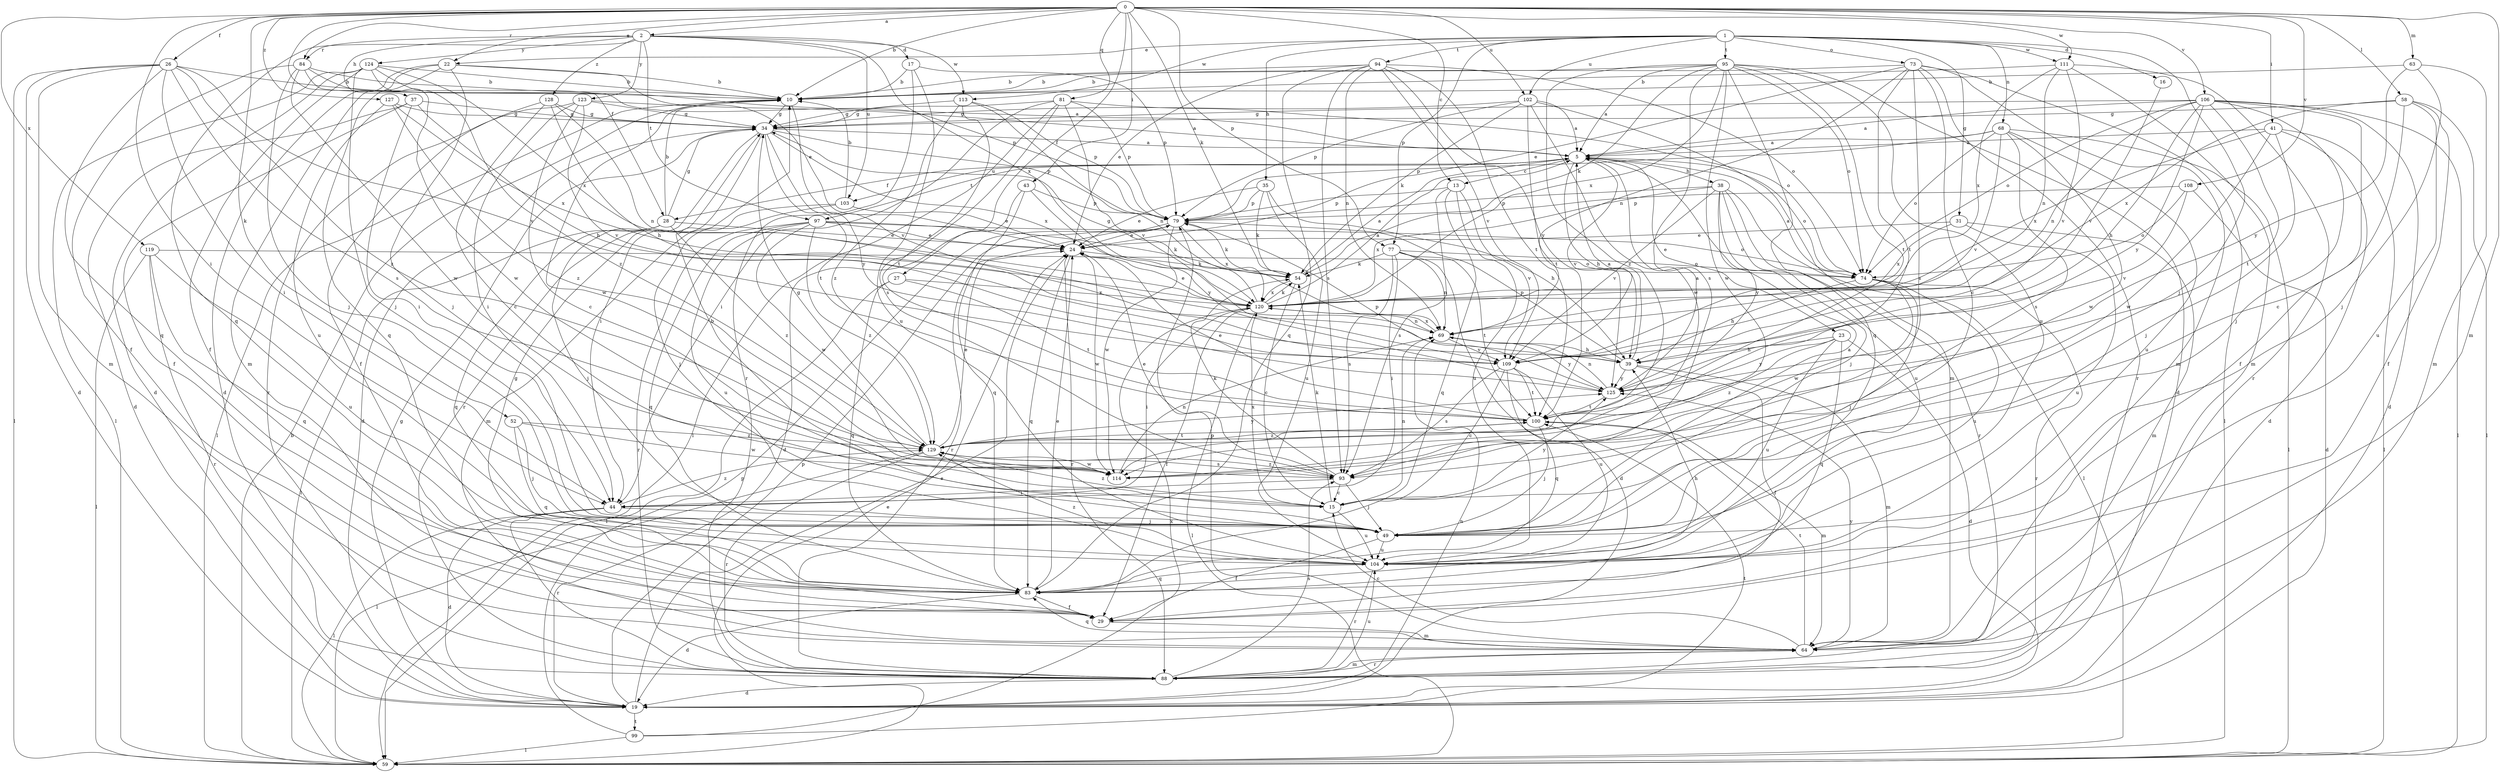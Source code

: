 strict digraph  {
0;
1;
2;
5;
10;
13;
15;
16;
17;
19;
22;
23;
24;
26;
27;
28;
29;
31;
34;
35;
37;
38;
39;
41;
43;
44;
49;
52;
54;
58;
59;
63;
64;
68;
69;
73;
74;
77;
79;
81;
83;
84;
88;
93;
94;
95;
97;
99;
100;
102;
103;
104;
106;
108;
109;
111;
113;
114;
119;
120;
123;
124;
125;
127;
128;
129;
0 -> 2  [label=a];
0 -> 10  [label=b];
0 -> 13  [label=c];
0 -> 22  [label=e];
0 -> 26  [label=f];
0 -> 27  [label=f];
0 -> 28  [label=f];
0 -> 41  [label=i];
0 -> 43  [label=i];
0 -> 44  [label=i];
0 -> 52  [label=k];
0 -> 54  [label=k];
0 -> 58  [label=l];
0 -> 63  [label=m];
0 -> 64  [label=m];
0 -> 77  [label=p];
0 -> 81  [label=q];
0 -> 84  [label=r];
0 -> 102  [label=u];
0 -> 106  [label=v];
0 -> 108  [label=v];
0 -> 111  [label=w];
0 -> 119  [label=x];
0 -> 127  [label=z];
1 -> 16  [label=d];
1 -> 22  [label=e];
1 -> 31  [label=g];
1 -> 35  [label=h];
1 -> 49  [label=j];
1 -> 68  [label=n];
1 -> 73  [label=o];
1 -> 77  [label=p];
1 -> 94  [label=t];
1 -> 95  [label=t];
1 -> 102  [label=u];
1 -> 111  [label=w];
1 -> 113  [label=w];
2 -> 17  [label=d];
2 -> 37  [label=h];
2 -> 83  [label=q];
2 -> 84  [label=r];
2 -> 97  [label=t];
2 -> 103  [label=u];
2 -> 113  [label=w];
2 -> 120  [label=x];
2 -> 123  [label=y];
2 -> 124  [label=y];
2 -> 128  [label=z];
5 -> 13  [label=c];
5 -> 23  [label=e];
5 -> 28  [label=f];
5 -> 38  [label=h];
5 -> 39  [label=h];
5 -> 74  [label=o];
5 -> 97  [label=t];
5 -> 103  [label=u];
5 -> 109  [label=v];
10 -> 34  [label=g];
10 -> 59  [label=l];
10 -> 109  [label=v];
10 -> 114  [label=w];
13 -> 79  [label=p];
13 -> 83  [label=q];
13 -> 93  [label=s];
13 -> 104  [label=u];
13 -> 109  [label=v];
15 -> 54  [label=k];
15 -> 69  [label=n];
15 -> 104  [label=u];
15 -> 120  [label=x];
15 -> 125  [label=y];
15 -> 129  [label=z];
16 -> 109  [label=v];
17 -> 10  [label=b];
17 -> 79  [label=p];
17 -> 88  [label=r];
17 -> 104  [label=u];
19 -> 24  [label=e];
19 -> 34  [label=g];
19 -> 69  [label=n];
19 -> 79  [label=p];
19 -> 99  [label=t];
22 -> 10  [label=b];
22 -> 19  [label=d];
22 -> 24  [label=e];
22 -> 49  [label=j];
22 -> 64  [label=m];
22 -> 83  [label=q];
23 -> 19  [label=d];
23 -> 39  [label=h];
23 -> 83  [label=q];
23 -> 104  [label=u];
23 -> 125  [label=y];
23 -> 129  [label=z];
24 -> 54  [label=k];
24 -> 83  [label=q];
24 -> 88  [label=r];
24 -> 114  [label=w];
26 -> 10  [label=b];
26 -> 19  [label=d];
26 -> 44  [label=i];
26 -> 59  [label=l];
26 -> 64  [label=m];
26 -> 83  [label=q];
26 -> 93  [label=s];
26 -> 109  [label=v];
26 -> 129  [label=z];
27 -> 59  [label=l];
27 -> 83  [label=q];
27 -> 100  [label=t];
27 -> 120  [label=x];
28 -> 10  [label=b];
28 -> 24  [label=e];
28 -> 34  [label=g];
28 -> 49  [label=j];
28 -> 59  [label=l];
28 -> 83  [label=q];
28 -> 129  [label=z];
29 -> 34  [label=g];
29 -> 64  [label=m];
31 -> 24  [label=e];
31 -> 64  [label=m];
31 -> 104  [label=u];
31 -> 120  [label=x];
34 -> 5  [label=a];
34 -> 19  [label=d];
34 -> 44  [label=i];
34 -> 79  [label=p];
34 -> 88  [label=r];
34 -> 100  [label=t];
34 -> 120  [label=x];
34 -> 125  [label=y];
35 -> 24  [label=e];
35 -> 39  [label=h];
35 -> 54  [label=k];
35 -> 79  [label=p];
35 -> 104  [label=u];
37 -> 19  [label=d];
37 -> 29  [label=f];
37 -> 34  [label=g];
37 -> 39  [label=h];
37 -> 44  [label=i];
38 -> 49  [label=j];
38 -> 59  [label=l];
38 -> 79  [label=p];
38 -> 88  [label=r];
38 -> 104  [label=u];
38 -> 109  [label=v];
38 -> 120  [label=x];
38 -> 125  [label=y];
39 -> 5  [label=a];
39 -> 29  [label=f];
39 -> 64  [label=m];
39 -> 79  [label=p];
39 -> 125  [label=y];
41 -> 5  [label=a];
41 -> 19  [label=d];
41 -> 49  [label=j];
41 -> 59  [label=l];
41 -> 114  [label=w];
41 -> 120  [label=x];
43 -> 19  [label=d];
43 -> 79  [label=p];
43 -> 83  [label=q];
43 -> 125  [label=y];
44 -> 19  [label=d];
44 -> 49  [label=j];
44 -> 59  [label=l];
44 -> 88  [label=r];
44 -> 129  [label=z];
49 -> 5  [label=a];
49 -> 10  [label=b];
49 -> 29  [label=f];
49 -> 104  [label=u];
52 -> 49  [label=j];
52 -> 83  [label=q];
52 -> 114  [label=w];
52 -> 129  [label=z];
54 -> 5  [label=a];
54 -> 15  [label=c];
54 -> 120  [label=x];
58 -> 15  [label=c];
58 -> 29  [label=f];
58 -> 34  [label=g];
58 -> 59  [label=l];
58 -> 104  [label=u];
58 -> 120  [label=x];
59 -> 10  [label=b];
59 -> 24  [label=e];
63 -> 10  [label=b];
63 -> 49  [label=j];
63 -> 64  [label=m];
63 -> 125  [label=y];
64 -> 15  [label=c];
64 -> 79  [label=p];
64 -> 83  [label=q];
64 -> 88  [label=r];
64 -> 100  [label=t];
64 -> 125  [label=y];
68 -> 5  [label=a];
68 -> 59  [label=l];
68 -> 74  [label=o];
68 -> 79  [label=p];
68 -> 93  [label=s];
68 -> 104  [label=u];
68 -> 109  [label=v];
68 -> 114  [label=w];
69 -> 39  [label=h];
69 -> 109  [label=v];
69 -> 120  [label=x];
69 -> 125  [label=y];
73 -> 10  [label=b];
73 -> 15  [label=c];
73 -> 24  [label=e];
73 -> 59  [label=l];
73 -> 64  [label=m];
73 -> 69  [label=n];
73 -> 88  [label=r];
73 -> 93  [label=s];
73 -> 100  [label=t];
74 -> 5  [label=a];
74 -> 39  [label=h];
74 -> 49  [label=j];
74 -> 88  [label=r];
74 -> 104  [label=u];
74 -> 114  [label=w];
77 -> 19  [label=d];
77 -> 44  [label=i];
77 -> 54  [label=k];
77 -> 69  [label=n];
77 -> 74  [label=o];
77 -> 93  [label=s];
77 -> 100  [label=t];
79 -> 24  [label=e];
79 -> 54  [label=k];
79 -> 88  [label=r];
79 -> 114  [label=w];
79 -> 120  [label=x];
81 -> 34  [label=g];
81 -> 44  [label=i];
81 -> 59  [label=l];
81 -> 74  [label=o];
81 -> 79  [label=p];
81 -> 93  [label=s];
81 -> 109  [label=v];
83 -> 19  [label=d];
83 -> 24  [label=e];
83 -> 29  [label=f];
83 -> 39  [label=h];
84 -> 5  [label=a];
84 -> 10  [label=b];
84 -> 29  [label=f];
84 -> 49  [label=j];
84 -> 79  [label=p];
84 -> 114  [label=w];
88 -> 19  [label=d];
88 -> 64  [label=m];
88 -> 93  [label=s];
88 -> 104  [label=u];
93 -> 15  [label=c];
93 -> 24  [label=e];
93 -> 44  [label=i];
93 -> 49  [label=j];
93 -> 54  [label=k];
93 -> 129  [label=z];
94 -> 10  [label=b];
94 -> 24  [label=e];
94 -> 69  [label=n];
94 -> 74  [label=o];
94 -> 83  [label=q];
94 -> 93  [label=s];
94 -> 100  [label=t];
94 -> 109  [label=v];
94 -> 125  [label=y];
95 -> 5  [label=a];
95 -> 10  [label=b];
95 -> 19  [label=d];
95 -> 54  [label=k];
95 -> 74  [label=o];
95 -> 83  [label=q];
95 -> 93  [label=s];
95 -> 100  [label=t];
95 -> 104  [label=u];
95 -> 114  [label=w];
95 -> 120  [label=x];
95 -> 129  [label=z];
97 -> 24  [label=e];
97 -> 54  [label=k];
97 -> 74  [label=o];
97 -> 83  [label=q];
97 -> 88  [label=r];
97 -> 104  [label=u];
97 -> 114  [label=w];
97 -> 129  [label=z];
99 -> 59  [label=l];
99 -> 79  [label=p];
99 -> 100  [label=t];
99 -> 120  [label=x];
100 -> 24  [label=e];
100 -> 49  [label=j];
100 -> 64  [label=m];
100 -> 129  [label=z];
102 -> 5  [label=a];
102 -> 34  [label=g];
102 -> 54  [label=k];
102 -> 64  [label=m];
102 -> 79  [label=p];
102 -> 100  [label=t];
102 -> 114  [label=w];
103 -> 10  [label=b];
103 -> 24  [label=e];
103 -> 49  [label=j];
103 -> 64  [label=m];
104 -> 83  [label=q];
104 -> 88  [label=r];
104 -> 129  [label=z];
106 -> 5  [label=a];
106 -> 19  [label=d];
106 -> 29  [label=f];
106 -> 34  [label=g];
106 -> 39  [label=h];
106 -> 49  [label=j];
106 -> 59  [label=l];
106 -> 69  [label=n];
106 -> 74  [label=o];
106 -> 100  [label=t];
106 -> 125  [label=y];
108 -> 19  [label=d];
108 -> 74  [label=o];
108 -> 79  [label=p];
108 -> 109  [label=v];
109 -> 15  [label=c];
109 -> 83  [label=q];
109 -> 93  [label=s];
109 -> 100  [label=t];
109 -> 104  [label=u];
111 -> 10  [label=b];
111 -> 64  [label=m];
111 -> 69  [label=n];
111 -> 88  [label=r];
111 -> 109  [label=v];
111 -> 120  [label=x];
113 -> 34  [label=g];
113 -> 69  [label=n];
113 -> 79  [label=p];
113 -> 100  [label=t];
113 -> 129  [label=z];
114 -> 69  [label=n];
119 -> 59  [label=l];
119 -> 74  [label=o];
119 -> 83  [label=q];
119 -> 88  [label=r];
119 -> 104  [label=u];
120 -> 5  [label=a];
120 -> 24  [label=e];
120 -> 29  [label=f];
120 -> 34  [label=g];
120 -> 44  [label=i];
120 -> 54  [label=k];
120 -> 59  [label=l];
120 -> 69  [label=n];
123 -> 5  [label=a];
123 -> 15  [label=c];
123 -> 34  [label=g];
123 -> 44  [label=i];
123 -> 88  [label=r];
123 -> 109  [label=v];
124 -> 10  [label=b];
124 -> 19  [label=d];
124 -> 29  [label=f];
124 -> 49  [label=j];
124 -> 59  [label=l];
124 -> 114  [label=w];
124 -> 120  [label=x];
124 -> 129  [label=z];
125 -> 5  [label=a];
125 -> 69  [label=n];
125 -> 79  [label=p];
125 -> 100  [label=t];
127 -> 34  [label=g];
127 -> 104  [label=u];
127 -> 120  [label=x];
127 -> 129  [label=z];
128 -> 15  [label=c];
128 -> 29  [label=f];
128 -> 34  [label=g];
128 -> 39  [label=h];
128 -> 69  [label=n];
129 -> 24  [label=e];
129 -> 34  [label=g];
129 -> 59  [label=l];
129 -> 88  [label=r];
129 -> 93  [label=s];
129 -> 100  [label=t];
129 -> 114  [label=w];
129 -> 125  [label=y];
}
